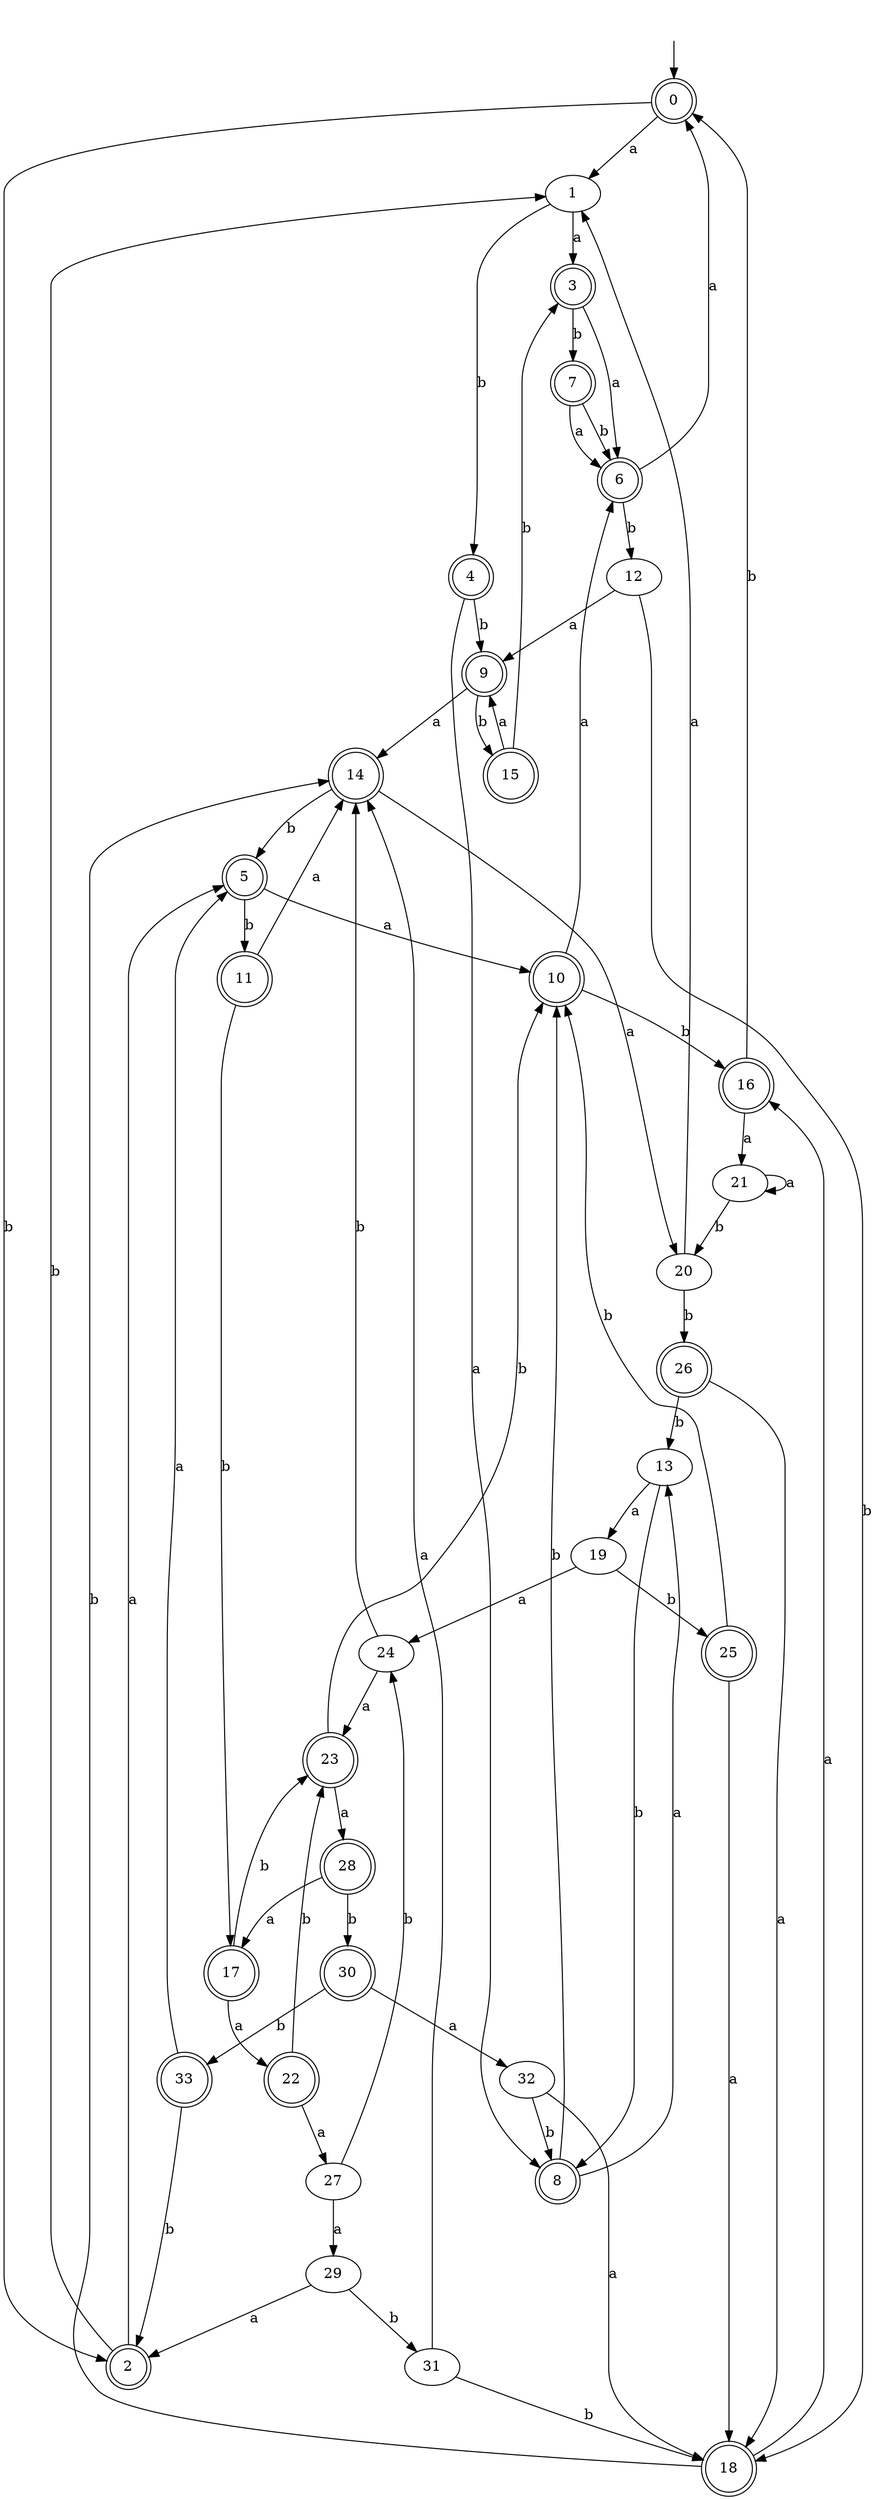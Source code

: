 digraph RandomDFA {
  __start0 [label="", shape=none];
  __start0 -> 0 [label=""];
  0 [shape=circle] [shape=doublecircle]
  0 -> 1 [label="a"]
  0 -> 2 [label="b"]
  1
  1 -> 3 [label="a"]
  1 -> 4 [label="b"]
  2 [shape=doublecircle]
  2 -> 5 [label="a"]
  2 -> 1 [label="b"]
  3 [shape=doublecircle]
  3 -> 6 [label="a"]
  3 -> 7 [label="b"]
  4 [shape=doublecircle]
  4 -> 8 [label="a"]
  4 -> 9 [label="b"]
  5 [shape=doublecircle]
  5 -> 10 [label="a"]
  5 -> 11 [label="b"]
  6 [shape=doublecircle]
  6 -> 0 [label="a"]
  6 -> 12 [label="b"]
  7 [shape=doublecircle]
  7 -> 6 [label="a"]
  7 -> 6 [label="b"]
  8 [shape=doublecircle]
  8 -> 13 [label="a"]
  8 -> 10 [label="b"]
  9 [shape=doublecircle]
  9 -> 14 [label="a"]
  9 -> 15 [label="b"]
  10 [shape=doublecircle]
  10 -> 6 [label="a"]
  10 -> 16 [label="b"]
  11 [shape=doublecircle]
  11 -> 14 [label="a"]
  11 -> 17 [label="b"]
  12
  12 -> 9 [label="a"]
  12 -> 18 [label="b"]
  13
  13 -> 19 [label="a"]
  13 -> 8 [label="b"]
  14 [shape=doublecircle]
  14 -> 20 [label="a"]
  14 -> 5 [label="b"]
  15 [shape=doublecircle]
  15 -> 9 [label="a"]
  15 -> 3 [label="b"]
  16 [shape=doublecircle]
  16 -> 21 [label="a"]
  16 -> 0 [label="b"]
  17 [shape=doublecircle]
  17 -> 22 [label="a"]
  17 -> 23 [label="b"]
  18 [shape=doublecircle]
  18 -> 16 [label="a"]
  18 -> 14 [label="b"]
  19
  19 -> 24 [label="a"]
  19 -> 25 [label="b"]
  20
  20 -> 1 [label="a"]
  20 -> 26 [label="b"]
  21
  21 -> 21 [label="a"]
  21 -> 20 [label="b"]
  22 [shape=doublecircle]
  22 -> 27 [label="a"]
  22 -> 23 [label="b"]
  23 [shape=doublecircle]
  23 -> 28 [label="a"]
  23 -> 10 [label="b"]
  24
  24 -> 23 [label="a"]
  24 -> 14 [label="b"]
  25 [shape=doublecircle]
  25 -> 18 [label="a"]
  25 -> 10 [label="b"]
  26 [shape=doublecircle]
  26 -> 18 [label="a"]
  26 -> 13 [label="b"]
  27
  27 -> 29 [label="a"]
  27 -> 24 [label="b"]
  28 [shape=doublecircle]
  28 -> 17 [label="a"]
  28 -> 30 [label="b"]
  29
  29 -> 2 [label="a"]
  29 -> 31 [label="b"]
  30 [shape=doublecircle]
  30 -> 32 [label="a"]
  30 -> 33 [label="b"]
  31
  31 -> 14 [label="a"]
  31 -> 18 [label="b"]
  32
  32 -> 18 [label="a"]
  32 -> 8 [label="b"]
  33 [shape=doublecircle]
  33 -> 5 [label="a"]
  33 -> 2 [label="b"]
}
